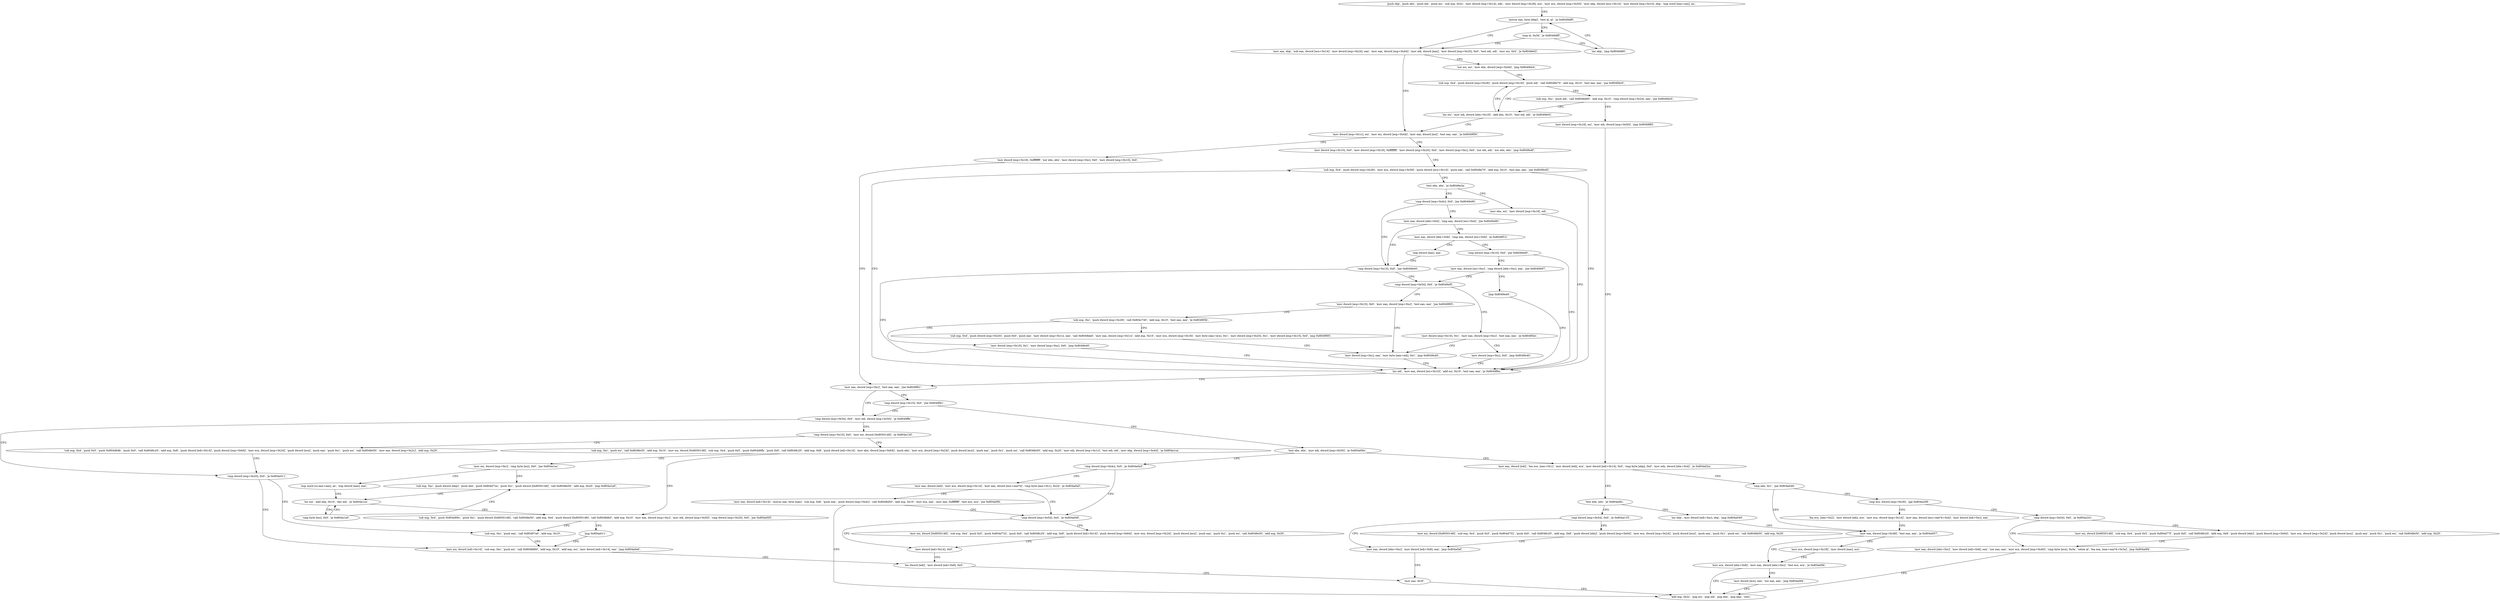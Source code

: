 digraph "func" {
"134520160" [label = "'push ebp', 'push ebx', 'push edi', 'push esi', 'sub esp, 0x2c', 'mov dword [esp+0x14], edx', 'mov dword [esp+0x28], ecx', 'mov ecx, dword [esp+0x50]', 'mov ebp, dword [ecx+0x14]', 'mov dword [esp+0x10], ebp', 'nop word [eax+eax], ax', " ]
"134520192" [label = "'movzx eax, byte [ebp]', 'test al, al', 'je 0x8049d8f', " ]
"134520207" [label = "'mov eax, ebp', 'sub eax, dword [ecx+0x14]', 'mov dword [esp+0x24], eax', 'mov eax, dword [esp+0x44]', 'mov edi, dword [eax]', 'mov dword [esp+0x20], 0x0', 'test edi, edi', 'mov esi, 0x0', 'je 0x8049e02', " ]
"134520322" [label = "'mov dword [esp+0x1c], esi', 'mov esi, dword [esp+0x44]', 'mov eax, dword [esi]', 'test eax, eax', 'je 0x8049f50', " ]
"134520239" [label = "'xor esi, esi', 'mov ebx, dword [esp+0x44]', 'jmp 0x8049dcb', " ]
"134520200" [label = "'cmp al, 0x3d', 'je 0x8049d8f', " ]
"134520204" [label = "'inc ebp', 'jmp 0x8049d80', " ]
"134520656" [label = "'mov dword [esp+0x18], 0xffffffff', 'xor ebx, ebx', 'mov dword [esp+0xc], 0x0', 'mov dword [esp+0x10], 0x0', " ]
"134520340" [label = "'mov dword [esp+0x10], 0x0', 'mov dword [esp+0x18], 0xffffffff', 'mov dword [esp+0x20], 0x0', 'mov dword [esp+0xc], 0x0', 'xor edi, edi', 'xor ebx, ebx', 'jmp 0x8049e4f', " ]
"134520267" [label = "'sub esp, 0x4', 'push dword [esp+0x28]', 'push dword [esp+0x18]', 'push edi', 'call 0x8048e70', 'add esp, 0x10', 'test eax, eax', 'jne 0x8049dc0', " ]
"134520682" [label = "'mov eax, dword [esp+0xc]', 'test eax, eax', 'jne 0x8049fb1', " ]
"134520399" [label = "'sub esp, 0x4', 'push dword [esp+0x28]', 'mov ecx, dword [esp+0x58]', 'push dword [ecx+0x14]', 'push eax', 'call 0x8048e70', 'add esp, 0x10', 'test eax, eax', 'jne 0x8049e40', " ]
"134520256" [label = "'inc esi', 'mov edi, dword [ebx+0x10]', 'add ebx, 0x10', 'test edi, edi', 'je 0x8049e02', " ]
"134520291" [label = "'sub esp, 0xc', 'push edi', 'call 0x8048d60', 'add esp, 0x10', 'cmp dword [esp+0x24], eax', 'jne 0x8049dc0', " ]
"134520753" [label = "'cmp dword [esp+0x54], 0x0', 'mov edi, dword [esp+0x50]', 'je 0x8049ffe', " ]
"134520830" [label = "'cmp dword [esp+0x20], 0x0', 'je 0x804a011', " ]
"134520764" [label = "'cmp dword [esp+0x10], 0x0', 'mov esi, dword [0x8050148]', 'je 0x804a13d', " ]
"134520690" [label = "'cmp dword [esp+0x10], 0x0', 'jne 0x8049fb1', " ]
"134520697" [label = "'test ebx, ebx', 'mov edi, dword [esp+0x50]', 'je 0x804a06e', " ]
"134520384" [label = "'inc edi', 'mov eax, dword [esi+0x10]', 'add esi, 0x10', 'test eax, eax', 'je 0x8049f6a', " ]
"134520426" [label = "'test ebx, ebx', 'je 0x8049e3a', " ]
"134520309" [label = "'mov dword [esp+0x18], esi', 'mov edi, dword [esp+0x50]', 'jmp 0x8049f85', " ]
"134520849" [label = "'mov esi, dword [edi+0x14]', 'sub esp, 0xc', 'push esi', 'call 0x8048d60', 'add esp, 0x10', 'add eax, esi', 'mov dword [edi+0x14], eax', 'jmp 0x804a0e6', " ]
"134520837" [label = "'sub esp, 0xc', 'push eax', 'call 0x80497a0', 'add esp, 0x10', " ]
"134521149" [label = "'sub esp, 0xc', 'push esi', 'call 0x8048e30', 'add esp, 0x10', 'mov esi, dword [0x8050148]', 'sub esp, 0x4', 'push 0x5', 'push 0x804d6fb', 'push 0x0', 'call 0x8048c20', 'add esp, 0x8', 'push dword [edi+0x14]', 'mov ebx, dword [esp+0x64]', 'push ebx', 'mov ecx, dword [esp+0x24]', 'push dword [ecx]', 'push eax', 'push 0x1', 'push esi', 'call 0x8048e50', 'add esp, 0x20', 'mov edi, dword [esp+0x1c]', 'test edi, edi', 'mov ebp, dword [esp+0x44]', 'je 0x804a1ca', " ]
"134520781" [label = "'sub esp, 0x4', 'push 0x5', 'push 0x804d6db', 'push 0x0', 'call 0x8048c20', 'add esp, 0x8', 'push dword [edi+0x14]', 'push dword [esp+0x64]', 'mov ecx, dword [esp+0x24]', 'push dword [ecx]', 'push eax', 'push 0x1', 'push esi', 'call 0x8048e50', 'mov eax, dword [esp+0x2c]', 'add esp, 0x20', " ]
"134520942" [label = "'cmp dword [esp+0x4c], 0x0', 'je 0x804a0a5', " ]
"134520709" [label = "'mov eax, dword [edi]', 'lea ecx, [eax+0x1]', 'mov dword [edi], ecx', 'mov dword [edi+0x14], 0x0', 'cmp byte [ebp], 0x0', 'mov edx, dword [ebx+0x4]', 'je 0x804a02a', " ]
"134520378" [label = "'mov ebx, esi', 'mov dword [esp+0x18], edi', " ]
"134520430" [label = "'cmp dword [esp+0x4c], 0x0', 'jne 0x8049e90', " ]
"134521062" [label = "'inc dword [edi]', 'mov dword [edi+0x8], 0x0', " ]
"134521290" [label = "'sub esp, 0x4', 'push 0x804d69c', 'push 0x1', 'push dword [0x8050148]', 'call 0x8048e50', 'add esp, 0x4', 'push dword [0x8050148]', 'call 0x8048db0', 'add esp, 0x10', 'mov eax, dword [esp+0xc]', 'mov edi, dword [esp+0x50]', 'cmp dword [esp+0x20], 0x0', 'jne 0x804a005', " ]
"134521225" [label = "'mov esi, dword [esp+0xc]', 'cmp byte [esi], 0x0', 'jne 0x804a1ac', " ]
"134520997" [label = "'cmp dword [esp+0x54], 0x0', 'je 0x804a0df', " ]
"134520949" [label = "'mov eax, dword [edi]', 'mov ecx, dword [esp+0x14]', 'mov eax, dword [ecx+eax*4]', 'cmp byte [eax+0x1], 0x2d', 'je 0x804a0a5', " ]
"134520874" [label = "'cmp edx, 0x1', 'jne 0x804a049', " ]
"134520736" [label = "'test edx, edx', 'je 0x804a0fc', " ]
"134520464" [label = "'cmp dword [esp+0x10], 0x0', 'jne 0x8049e40', " ]
"134520437" [label = "'mov eax, dword [ebx+0x4]', 'cmp eax, dword [esi+0x4]', 'jne 0x8049e90', " ]
"134521071" [label = "'mov eax, 0x3f', " ]
"134521347" [label = "'jmp 0x804a011', " ]
"134521260" [label = "'sub esp, 0xc', 'push dword [ebp]', 'push ebx', 'push 0x804d72a', 'push 0x1', 'push dword [0x8050148]', 'call 0x8048e50', 'add esp, 0x20', 'jmp 0x804a1a0', " ]
"134521234" [label = "'nop word [cs:eax+eax], ax', 'nop dword [eax], eax', " ]
"134521055" [label = "'mov dword [edi+0x14], 0x0', " ]
"134521004" [label = "'mov esi, dword [0x8050148]', 'sub esp, 0x4', 'push 0x5', 'push 0x804d732', 'push 0x0', 'call 0x8048c20', 'add esp, 0x8', 'push dword [edi+0x14]', 'push dword [esp+0x64]', 'mov ecx, dword [esp+0x24]', 'push dword [ecx]', 'push eax', 'push 0x1', 'push esi', 'call 0x8048e50', 'add esp, 0x20', " ]
"134520964" [label = "'mov eax, dword [edi+0x14]', 'movsx eax, byte [eax]', 'sub esp, 0x8', 'push eax', 'push dword [esp+0x4c]', 'call 0x8048d50', 'add esp, 0x10', 'mov ecx, eax', 'mov eax, 0xffffffff', 'test ecx, ecx', 'jne 0x804a0f4', " ]
"134520905" [label = "'mov eax, dword [esp+0x48]', 'test eax, eax', 'je 0x804a057', " ]
"134520879" [label = "'cmp ecx, dword [esp+0x28]', 'jge 0x804a208', " ]
"134521084" [label = "'cmp dword [esp+0x54], 0x0', 'je 0x804a135', " ]
"134520744" [label = "'inc ebp', 'mov dword [edi+0xc], ebp', 'jmp 0x804a049', " ]
"134520471" [label = "'cmp dword [esp+0x54], 0x0', 'je 0x8049ef5', " ]
"134520445" [label = "'mov eax, dword [ebx+0x8]', 'cmp eax, dword [esi+0x8]', 'je 0x8049f12', " ]
"134521248" [label = "'inc esi', 'add ebp, 0x10', 'dec edi', 'je 0x804a1ca', " ]
"134521076" [label = "'add esp, 0x2c', 'pop esi', 'pop edi', 'pop ebx', 'pop ebp', 'retn', " ]
"134520919" [label = "'mov ecx, dword [ebx+0x8]', 'mov eax, dword [ebx+0xc]', 'test ecx, ecx', 'je 0x804a0f4', " ]
"134520913" [label = "'mov ecx, dword [esp+0x18]', 'mov dword [eax], ecx', " ]
"134521352" [label = "'cmp dword [esp+0x54], 0x0', 'je 0x804a241', " ]
"134520889" [label = "'lea ecx, [eax+0x2]', 'mov dword [edi], ecx', 'mov ecx, dword [esp+0x14]', 'mov eax, dword [ecx+eax*4+0x4]', 'mov dword [edi+0xc], eax', " ]
"134521141" [label = "'mov eax, dword [ebx+0xc]', 'mov dword [edi+0x8], eax', 'jmp 0x804a0ef', " ]
"134521091" [label = "'mov esi, dword [0x8050148]', 'sub esp, 0x4', 'push 0x5', 'push 0x804d752', 'push 0x0', 'call 0x8048c20', 'add esp, 0x8', 'push dword [ebx]', 'push dword [esp+0x64]', 'mov ecx, dword [esp+0x24]', 'push dword [ecx]', 'push eax', 'push 0x1', 'push esi', 'call 0x8048e50', 'add esp, 0x20', " ]
"134520565" [label = "'mov dword [esp+0x10], 0x1', 'mov eax, dword [esp+0xc]', 'test eax, eax', 'je 0x8049f2e', " ]
"134520478" [label = "'mov dword [esp+0x10], 0x0', 'mov eax, dword [esp+0xc]', 'test eax, eax', 'jne 0x8049f05', " ]
"134520594" [label = "'cmp dword [esp+0x10], 0x0', 'jne 0x8049e40', " ]
"134520457" [label = "'nop dword [eax], eax', " ]
"134521255" [label = "'cmp byte [esi], 0x0', 'je 0x804a1a0', " ]
"134520933" [label = "'mov dword [ecx], eax', 'xor eax, eax', 'jmp 0x804a0f4', " ]
"134521409" [label = "'mov eax, dword [ebx+0xc]', 'mov dword [edi+0x8], eax', 'xor eax, eax', 'mov ecx, dword [esp+0x40]', 'cmp byte [ecx], 0x3a', 'setne al', 'lea eax, [eax+eax*4+0x3a]', 'jmp 0x804a0f4', " ]
"134521359" [label = "'mov esi, dword [0x8050148]', 'sub esp, 0x4', 'push 0x5', 'push 0x804d77f', 'push 0x0', 'call 0x8048c20', 'add esp, 0x8', 'push dword [ebx]', 'push dword [esp+0x64]', 'mov ecx, dword [esp+0x24]', 'push dword [ecx]', 'push eax', 'push 0x1', 'push esi', 'call 0x8048e50', 'add esp, 0x20', " ]
"134520622" [label = "'mov dword [esp+0xc], 0x0', 'jmp 0x8049e40', " ]
"134520581" [label = "'mov dword [esp+0xc], eax', 'mov byte [eax+edi], 0x1', 'jmp 0x8049e40', " ]
"134520494" [label = "'sub esp, 0xc', 'push dword [esp+0x28]', 'call 0x804c740', 'add esp, 0x10', 'test eax, eax', 'je 0x8049f3b', " ]
"134520605" [label = "'mov eax, dword [esi+0xc]', 'cmp dword [ebx+0xc], eax', 'jne 0x8049e97', " ]
"134520635" [label = "'mov dword [esp+0x10], 0x1', 'mov dword [esp+0xc], 0x0', 'jmp 0x8049e40', " ]
"134520513" [label = "'sub esp, 0x4', 'push dword [esp+0x20]', 'push 0x0', 'push eax', 'mov dword [esp+0x1c], eax', 'call 0x8048da0', 'mov eax, dword [esp+0x1c]', 'add esp, 0x10', 'mov ecx, dword [esp+0x18]', 'mov byte [eax+ecx], 0x1', 'mov dword [esp+0x20], 0x1', 'mov dword [esp+0x10], 0x0', 'jmp 0x8049f05', " ]
"134520617" [label = "'jmp 0x8049e40', " ]
"134520160" -> "134520192" [ label = "CFG" ]
"134520192" -> "134520207" [ label = "CFG" ]
"134520192" -> "134520200" [ label = "CFG" ]
"134520207" -> "134520322" [ label = "CFG" ]
"134520207" -> "134520239" [ label = "CFG" ]
"134520322" -> "134520656" [ label = "CFG" ]
"134520322" -> "134520340" [ label = "CFG" ]
"134520239" -> "134520267" [ label = "CFG" ]
"134520200" -> "134520207" [ label = "CFG" ]
"134520200" -> "134520204" [ label = "CFG" ]
"134520204" -> "134520192" [ label = "CFG" ]
"134520656" -> "134520682" [ label = "CFG" ]
"134520340" -> "134520399" [ label = "CFG" ]
"134520267" -> "134520256" [ label = "CFG" ]
"134520267" -> "134520291" [ label = "CFG" ]
"134520682" -> "134520753" [ label = "CFG" ]
"134520682" -> "134520690" [ label = "CFG" ]
"134520399" -> "134520384" [ label = "CFG" ]
"134520399" -> "134520426" [ label = "CFG" ]
"134520256" -> "134520322" [ label = "CFG" ]
"134520256" -> "134520267" [ label = "CFG" ]
"134520291" -> "134520256" [ label = "CFG" ]
"134520291" -> "134520309" [ label = "CFG" ]
"134520753" -> "134520830" [ label = "CFG" ]
"134520753" -> "134520764" [ label = "CFG" ]
"134520830" -> "134520849" [ label = "CFG" ]
"134520830" -> "134520837" [ label = "CFG" ]
"134520764" -> "134521149" [ label = "CFG" ]
"134520764" -> "134520781" [ label = "CFG" ]
"134520690" -> "134520753" [ label = "CFG" ]
"134520690" -> "134520697" [ label = "CFG" ]
"134520697" -> "134520942" [ label = "CFG" ]
"134520697" -> "134520709" [ label = "CFG" ]
"134520384" -> "134520682" [ label = "CFG" ]
"134520384" -> "134520399" [ label = "CFG" ]
"134520426" -> "134520378" [ label = "CFG" ]
"134520426" -> "134520430" [ label = "CFG" ]
"134520309" -> "134520709" [ label = "CFG" ]
"134520849" -> "134521062" [ label = "CFG" ]
"134520837" -> "134520849" [ label = "CFG" ]
"134521149" -> "134521290" [ label = "CFG" ]
"134521149" -> "134521225" [ label = "CFG" ]
"134520781" -> "134520830" [ label = "CFG" ]
"134520942" -> "134520997" [ label = "CFG" ]
"134520942" -> "134520949" [ label = "CFG" ]
"134520709" -> "134520874" [ label = "CFG" ]
"134520709" -> "134520736" [ label = "CFG" ]
"134520378" -> "134520384" [ label = "CFG" ]
"134520430" -> "134520464" [ label = "CFG" ]
"134520430" -> "134520437" [ label = "CFG" ]
"134521062" -> "134521071" [ label = "CFG" ]
"134521290" -> "134520837" [ label = "CFG" ]
"134521290" -> "134521347" [ label = "CFG" ]
"134521225" -> "134521260" [ label = "CFG" ]
"134521225" -> "134521234" [ label = "CFG" ]
"134520997" -> "134521055" [ label = "CFG" ]
"134520997" -> "134521004" [ label = "CFG" ]
"134520949" -> "134520997" [ label = "CFG" ]
"134520949" -> "134520964" [ label = "CFG" ]
"134520874" -> "134520905" [ label = "CFG" ]
"134520874" -> "134520879" [ label = "CFG" ]
"134520736" -> "134521084" [ label = "CFG" ]
"134520736" -> "134520744" [ label = "CFG" ]
"134520464" -> "134520384" [ label = "CFG" ]
"134520464" -> "134520471" [ label = "CFG" ]
"134520437" -> "134520464" [ label = "CFG" ]
"134520437" -> "134520445" [ label = "CFG" ]
"134521071" -> "134521076" [ label = "CFG" ]
"134521347" -> "134520849" [ label = "CFG" ]
"134521260" -> "134521248" [ label = "CFG" ]
"134521234" -> "134521248" [ label = "CFG" ]
"134521055" -> "134521062" [ label = "CFG" ]
"134521004" -> "134521055" [ label = "CFG" ]
"134520964" -> "134521076" [ label = "CFG" ]
"134520964" -> "134520997" [ label = "CFG" ]
"134520905" -> "134520919" [ label = "CFG" ]
"134520905" -> "134520913" [ label = "CFG" ]
"134520879" -> "134521352" [ label = "CFG" ]
"134520879" -> "134520889" [ label = "CFG" ]
"134521084" -> "134521141" [ label = "CFG" ]
"134521084" -> "134521091" [ label = "CFG" ]
"134520744" -> "134520905" [ label = "CFG" ]
"134520471" -> "134520565" [ label = "CFG" ]
"134520471" -> "134520478" [ label = "CFG" ]
"134520445" -> "134520594" [ label = "CFG" ]
"134520445" -> "134520457" [ label = "CFG" ]
"134521248" -> "134521290" [ label = "CFG" ]
"134521248" -> "134521255" [ label = "CFG" ]
"134520919" -> "134521076" [ label = "CFG" ]
"134520919" -> "134520933" [ label = "CFG" ]
"134520913" -> "134520919" [ label = "CFG" ]
"134521352" -> "134521409" [ label = "CFG" ]
"134521352" -> "134521359" [ label = "CFG" ]
"134520889" -> "134520905" [ label = "CFG" ]
"134521141" -> "134521071" [ label = "CFG" ]
"134521091" -> "134521141" [ label = "CFG" ]
"134520565" -> "134520622" [ label = "CFG" ]
"134520565" -> "134520581" [ label = "CFG" ]
"134520478" -> "134520581" [ label = "CFG" ]
"134520478" -> "134520494" [ label = "CFG" ]
"134520594" -> "134520384" [ label = "CFG" ]
"134520594" -> "134520605" [ label = "CFG" ]
"134520457" -> "134520464" [ label = "CFG" ]
"134521255" -> "134521248" [ label = "CFG" ]
"134521255" -> "134521260" [ label = "CFG" ]
"134520933" -> "134521076" [ label = "CFG" ]
"134521409" -> "134521076" [ label = "CFG" ]
"134521359" -> "134521409" [ label = "CFG" ]
"134520622" -> "134520384" [ label = "CFG" ]
"134520581" -> "134520384" [ label = "CFG" ]
"134520494" -> "134520635" [ label = "CFG" ]
"134520494" -> "134520513" [ label = "CFG" ]
"134520605" -> "134520471" [ label = "CFG" ]
"134520605" -> "134520617" [ label = "CFG" ]
"134520635" -> "134520384" [ label = "CFG" ]
"134520513" -> "134520581" [ label = "CFG" ]
"134520617" -> "134520384" [ label = "CFG" ]
}

